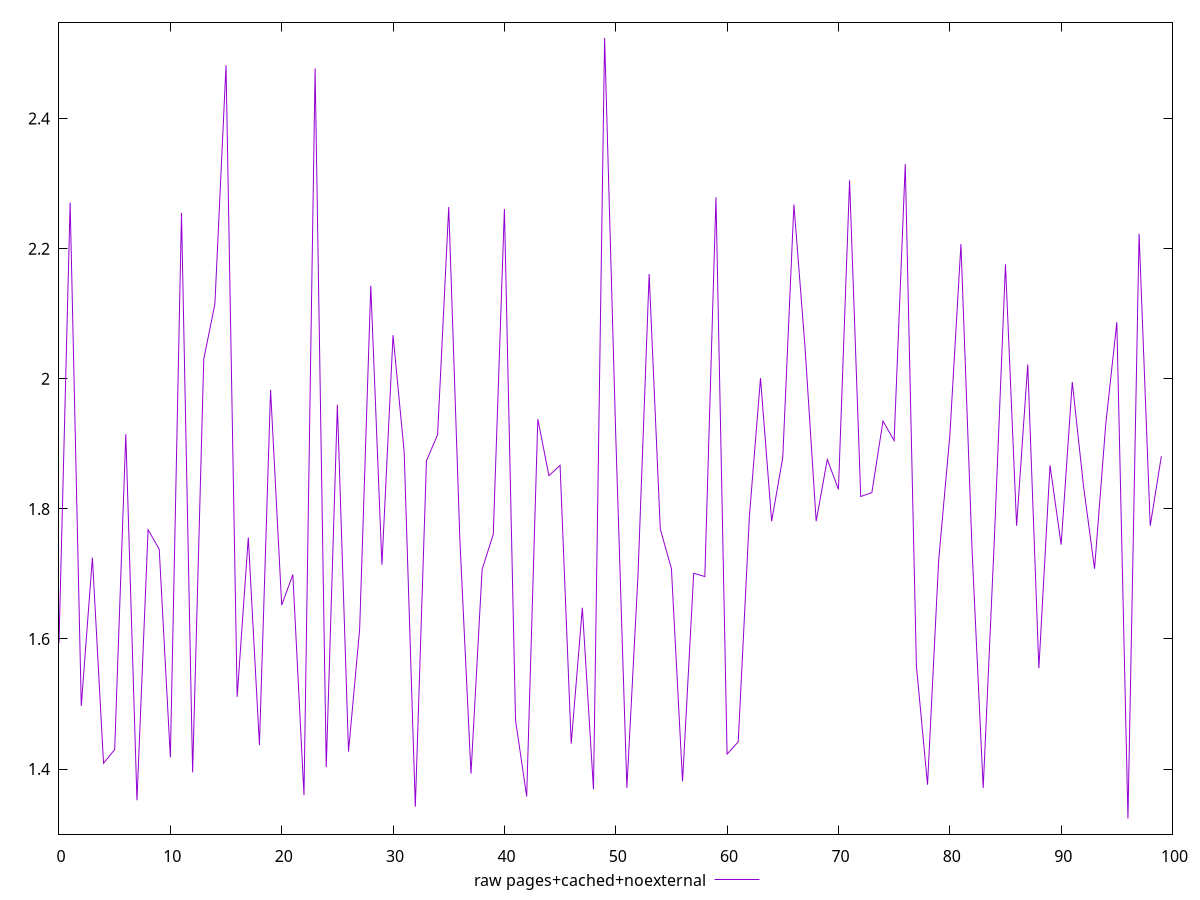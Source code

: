 $_rawPagesCachedNoexternal <<EOF
1.5939999999999999
2.271
1.497
1.7249999999999999
1.409
1.43
1.9149999999999998
1.3519999999999999
1.7679999999999998
1.738
1.418
2.255
1.395
2.03
2.115
2.482
1.5110000000000001
1.7559999999999998
1.4369999999999998
1.983
1.652
1.6989999999999998
1.3599999999999999
2.477
1.403
1.96
1.4269999999999998
1.615
2.143
1.7140000000000002
2.067
1.8869999999999998
1.3419999999999999
1.874
1.9140000000000001
2.2640000000000002
1.753
1.393
1.707
1.7610000000000001
2.261
1.475
1.3579999999999999
1.938
1.8509999999999998
1.8669999999999998
1.439
1.6480000000000001
1.3690000000000002
2.524
1.913
1.371
1.699
2.161
1.7690000000000001
1.708
1.381
1.7009999999999998
1.6959999999999997
2.279
1.423
1.442
1.7879999999999998
2.0010000000000003
1.781
1.879
2.268
2.048
1.781
1.876
1.8299999999999998
2.305
1.8189999999999997
1.8250000000000002
1.9349999999999998
1.9050000000000002
2.33
1.5589999999999997
1.3760000000000001
1.7209999999999999
1.9120000000000001
2.2070000000000003
1.737
1.371
1.753
2.1759999999999997
1.7739999999999998
2.022
1.555
1.867
1.745
1.9949999999999999
1.836
1.7079999999999997
1.929
2.0869999999999997
1.3239999999999998
2.223
1.7740000000000002
1.8809999999999998
EOF
set key outside below
set terminal pngcairo
set output "report_00005_2020-11-02T22-26-11.212Z/server-response-time/pages+cached+noexternal//raw.png"
set yrange [1.2999999999999998:2.548]
plot $_rawPagesCachedNoexternal title "raw pages+cached+noexternal" with line ,